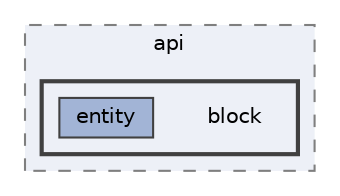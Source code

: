digraph "block"
{
 // LATEX_PDF_SIZE
  bgcolor="transparent";
  edge [fontname=Helvetica,fontsize=10,labelfontname=Helvetica,labelfontsize=10];
  node [fontname=Helvetica,fontsize=10,shape=box,height=0.2,width=0.4];
  compound=true
  subgraph clusterdir_57799d9d50d0036b87fa9ec9caa8eebf {
    graph [ bgcolor="#edf0f7", pencolor="grey50", label="api", fontname=Helvetica,fontsize=10 style="filled,dashed", URL="dir_57799d9d50d0036b87fa9ec9caa8eebf.html",tooltip=""]
  subgraph clusterdir_9767037da01c0633d18e736ed0ae598b {
    graph [ bgcolor="#edf0f7", pencolor="grey25", label="", fontname=Helvetica,fontsize=10 style="filled,bold", URL="dir_9767037da01c0633d18e736ed0ae598b.html",tooltip=""]
    dir_9767037da01c0633d18e736ed0ae598b [shape=plaintext, label="block"];
  dir_30b92dc588688bda88adf1507472c9d9 [label="entity", fillcolor="#a2b4d6", color="grey25", style="filled", URL="dir_30b92dc588688bda88adf1507472c9d9.html",tooltip=""];
  }
  }
}
